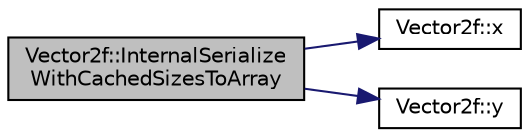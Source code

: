 digraph "Vector2f::InternalSerializeWithCachedSizesToArray"
{
 // INTERACTIVE_SVG=YES
  edge [fontname="Helvetica",fontsize="10",labelfontname="Helvetica",labelfontsize="10"];
  node [fontname="Helvetica",fontsize="10",shape=record];
  rankdir="LR";
  Node1 [label="Vector2f::InternalSerialize\lWithCachedSizesToArray",height=0.2,width=0.4,color="black", fillcolor="grey75", style="filled", fontcolor="black"];
  Node1 -> Node2 [color="midnightblue",fontsize="10",style="solid",fontname="Helvetica"];
  Node2 [label="Vector2f::x",height=0.2,width=0.4,color="black", fillcolor="white", style="filled",URL="$da/dc2/class_vector2f.html#ae5f90b6d562bc929f2a6b836044c3605"];
  Node1 -> Node3 [color="midnightblue",fontsize="10",style="solid",fontname="Helvetica"];
  Node3 [label="Vector2f::y",height=0.2,width=0.4,color="black", fillcolor="white", style="filled",URL="$da/dc2/class_vector2f.html#a4c98f1788a27a73c8f30aecaf3aa5145"];
}
